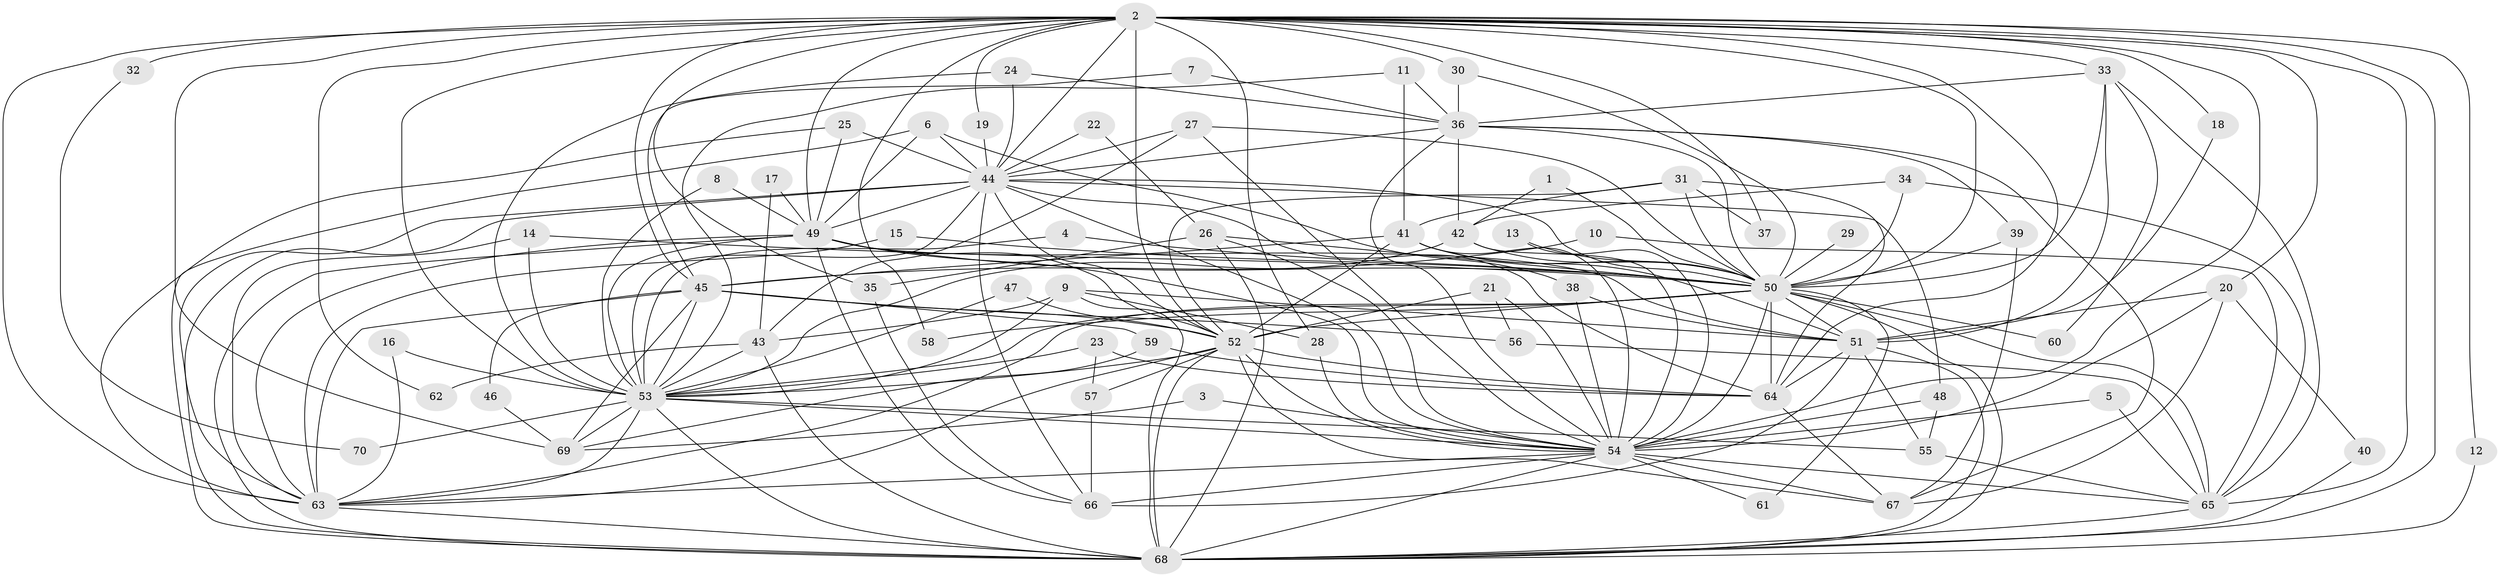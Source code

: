 // original degree distribution, {21: 0.007142857142857143, 18: 0.02142857142857143, 29: 0.007142857142857143, 19: 0.007142857142857143, 36: 0.007142857142857143, 24: 0.007142857142857143, 22: 0.007142857142857143, 14: 0.007142857142857143, 6: 0.02142857142857143, 13: 0.007142857142857143, 10: 0.007142857142857143, 5: 0.04285714285714286, 3: 0.24285714285714285, 8: 0.007142857142857143, 12: 0.007142857142857143, 2: 0.5142857142857142, 11: 0.007142857142857143, 4: 0.06428571428571428, 7: 0.007142857142857143}
// Generated by graph-tools (version 1.1) at 2025/25/03/09/25 03:25:42]
// undirected, 70 vertices, 203 edges
graph export_dot {
graph [start="1"]
  node [color=gray90,style=filled];
  1;
  2;
  3;
  4;
  5;
  6;
  7;
  8;
  9;
  10;
  11;
  12;
  13;
  14;
  15;
  16;
  17;
  18;
  19;
  20;
  21;
  22;
  23;
  24;
  25;
  26;
  27;
  28;
  29;
  30;
  31;
  32;
  33;
  34;
  35;
  36;
  37;
  38;
  39;
  40;
  41;
  42;
  43;
  44;
  45;
  46;
  47;
  48;
  49;
  50;
  51;
  52;
  53;
  54;
  55;
  56;
  57;
  58;
  59;
  60;
  61;
  62;
  63;
  64;
  65;
  66;
  67;
  68;
  69;
  70;
  1 -- 42 [weight=1.0];
  1 -- 50 [weight=1.0];
  2 -- 12 [weight=1.0];
  2 -- 18 [weight=1.0];
  2 -- 19 [weight=1.0];
  2 -- 20 [weight=1.0];
  2 -- 28 [weight=1.0];
  2 -- 30 [weight=1.0];
  2 -- 32 [weight=3.0];
  2 -- 33 [weight=1.0];
  2 -- 35 [weight=1.0];
  2 -- 37 [weight=1.0];
  2 -- 44 [weight=2.0];
  2 -- 45 [weight=1.0];
  2 -- 49 [weight=2.0];
  2 -- 50 [weight=4.0];
  2 -- 52 [weight=2.0];
  2 -- 53 [weight=3.0];
  2 -- 54 [weight=2.0];
  2 -- 58 [weight=1.0];
  2 -- 62 [weight=1.0];
  2 -- 63 [weight=2.0];
  2 -- 64 [weight=1.0];
  2 -- 65 [weight=1.0];
  2 -- 68 [weight=2.0];
  2 -- 69 [weight=1.0];
  3 -- 54 [weight=1.0];
  3 -- 69 [weight=1.0];
  4 -- 50 [weight=1.0];
  4 -- 53 [weight=1.0];
  5 -- 54 [weight=2.0];
  5 -- 65 [weight=1.0];
  6 -- 38 [weight=1.0];
  6 -- 44 [weight=1.0];
  6 -- 49 [weight=1.0];
  6 -- 68 [weight=1.0];
  7 -- 36 [weight=1.0];
  7 -- 45 [weight=1.0];
  8 -- 49 [weight=1.0];
  8 -- 53 [weight=1.0];
  9 -- 28 [weight=1.0];
  9 -- 43 [weight=1.0];
  9 -- 51 [weight=1.0];
  9 -- 53 [weight=1.0];
  9 -- 68 [weight=1.0];
  10 -- 45 [weight=1.0];
  10 -- 65 [weight=1.0];
  11 -- 36 [weight=1.0];
  11 -- 41 [weight=1.0];
  11 -- 53 [weight=1.0];
  12 -- 68 [weight=1.0];
  13 -- 50 [weight=1.0];
  13 -- 54 [weight=1.0];
  14 -- 50 [weight=1.0];
  14 -- 53 [weight=1.0];
  14 -- 63 [weight=1.0];
  15 -- 50 [weight=1.0];
  15 -- 63 [weight=1.0];
  16 -- 53 [weight=1.0];
  16 -- 63 [weight=1.0];
  17 -- 43 [weight=1.0];
  17 -- 49 [weight=1.0];
  18 -- 51 [weight=1.0];
  19 -- 44 [weight=1.0];
  20 -- 40 [weight=1.0];
  20 -- 51 [weight=1.0];
  20 -- 54 [weight=1.0];
  20 -- 67 [weight=1.0];
  21 -- 52 [weight=2.0];
  21 -- 54 [weight=1.0];
  21 -- 56 [weight=1.0];
  22 -- 26 [weight=1.0];
  22 -- 44 [weight=1.0];
  23 -- 53 [weight=1.0];
  23 -- 57 [weight=1.0];
  23 -- 64 [weight=1.0];
  24 -- 36 [weight=1.0];
  24 -- 44 [weight=1.0];
  24 -- 53 [weight=1.0];
  25 -- 44 [weight=1.0];
  25 -- 49 [weight=1.0];
  25 -- 63 [weight=1.0];
  26 -- 35 [weight=1.0];
  26 -- 50 [weight=1.0];
  26 -- 54 [weight=1.0];
  26 -- 68 [weight=1.0];
  27 -- 43 [weight=1.0];
  27 -- 44 [weight=1.0];
  27 -- 50 [weight=1.0];
  27 -- 54 [weight=1.0];
  28 -- 54 [weight=1.0];
  29 -- 50 [weight=1.0];
  30 -- 36 [weight=1.0];
  30 -- 50 [weight=1.0];
  31 -- 37 [weight=1.0];
  31 -- 41 [weight=1.0];
  31 -- 50 [weight=1.0];
  31 -- 52 [weight=1.0];
  31 -- 64 [weight=1.0];
  32 -- 70 [weight=1.0];
  33 -- 36 [weight=1.0];
  33 -- 50 [weight=1.0];
  33 -- 51 [weight=1.0];
  33 -- 60 [weight=1.0];
  33 -- 65 [weight=1.0];
  34 -- 42 [weight=1.0];
  34 -- 50 [weight=1.0];
  34 -- 65 [weight=1.0];
  35 -- 66 [weight=1.0];
  36 -- 39 [weight=1.0];
  36 -- 42 [weight=1.0];
  36 -- 44 [weight=1.0];
  36 -- 50 [weight=1.0];
  36 -- 54 [weight=1.0];
  36 -- 67 [weight=1.0];
  38 -- 51 [weight=1.0];
  38 -- 54 [weight=1.0];
  39 -- 50 [weight=1.0];
  39 -- 67 [weight=1.0];
  40 -- 68 [weight=1.0];
  41 -- 45 [weight=1.0];
  41 -- 50 [weight=1.0];
  41 -- 51 [weight=1.0];
  41 -- 52 [weight=1.0];
  41 -- 54 [weight=1.0];
  42 -- 50 [weight=2.0];
  42 -- 53 [weight=1.0];
  42 -- 54 [weight=1.0];
  43 -- 53 [weight=1.0];
  43 -- 62 [weight=1.0];
  43 -- 68 [weight=1.0];
  44 -- 48 [weight=1.0];
  44 -- 49 [weight=3.0];
  44 -- 50 [weight=1.0];
  44 -- 52 [weight=1.0];
  44 -- 53 [weight=1.0];
  44 -- 54 [weight=1.0];
  44 -- 63 [weight=1.0];
  44 -- 64 [weight=1.0];
  44 -- 66 [weight=1.0];
  44 -- 68 [weight=2.0];
  45 -- 46 [weight=1.0];
  45 -- 52 [weight=1.0];
  45 -- 53 [weight=1.0];
  45 -- 56 [weight=1.0];
  45 -- 59 [weight=1.0];
  45 -- 63 [weight=1.0];
  45 -- 69 [weight=1.0];
  46 -- 69 [weight=1.0];
  47 -- 52 [weight=1.0];
  47 -- 53 [weight=1.0];
  48 -- 54 [weight=1.0];
  48 -- 55 [weight=1.0];
  49 -- 50 [weight=1.0];
  49 -- 51 [weight=1.0];
  49 -- 52 [weight=1.0];
  49 -- 53 [weight=2.0];
  49 -- 54 [weight=2.0];
  49 -- 63 [weight=1.0];
  49 -- 66 [weight=1.0];
  49 -- 68 [weight=1.0];
  50 -- 51 [weight=2.0];
  50 -- 52 [weight=1.0];
  50 -- 53 [weight=1.0];
  50 -- 54 [weight=2.0];
  50 -- 58 [weight=1.0];
  50 -- 60 [weight=1.0];
  50 -- 61 [weight=1.0];
  50 -- 63 [weight=1.0];
  50 -- 64 [weight=1.0];
  50 -- 65 [weight=1.0];
  50 -- 68 [weight=2.0];
  51 -- 55 [weight=1.0];
  51 -- 64 [weight=1.0];
  51 -- 66 [weight=2.0];
  51 -- 68 [weight=1.0];
  52 -- 53 [weight=1.0];
  52 -- 54 [weight=1.0];
  52 -- 57 [weight=1.0];
  52 -- 63 [weight=1.0];
  52 -- 64 [weight=1.0];
  52 -- 67 [weight=1.0];
  52 -- 68 [weight=2.0];
  53 -- 54 [weight=1.0];
  53 -- 55 [weight=1.0];
  53 -- 63 [weight=1.0];
  53 -- 68 [weight=1.0];
  53 -- 69 [weight=1.0];
  53 -- 70 [weight=1.0];
  54 -- 61 [weight=1.0];
  54 -- 63 [weight=1.0];
  54 -- 65 [weight=1.0];
  54 -- 66 [weight=1.0];
  54 -- 67 [weight=1.0];
  54 -- 68 [weight=1.0];
  55 -- 65 [weight=1.0];
  56 -- 65 [weight=1.0];
  57 -- 66 [weight=1.0];
  59 -- 64 [weight=1.0];
  59 -- 69 [weight=1.0];
  63 -- 68 [weight=2.0];
  64 -- 67 [weight=1.0];
  65 -- 68 [weight=1.0];
}

